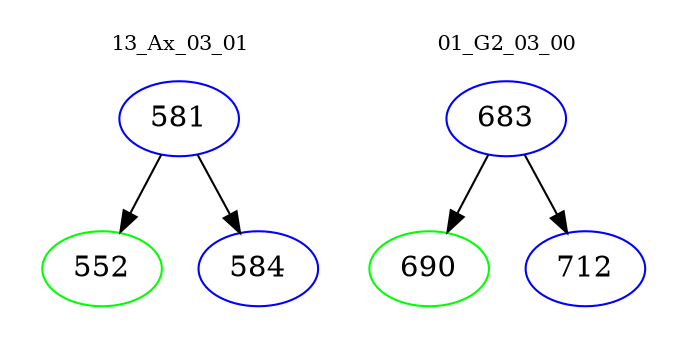 digraph{
subgraph cluster_0 {
color = white
label = "13_Ax_03_01";
fontsize=10;
T0_581 [label="581", color="blue"]
T0_581 -> T0_552 [color="black"]
T0_552 [label="552", color="green"]
T0_581 -> T0_584 [color="black"]
T0_584 [label="584", color="blue"]
}
subgraph cluster_1 {
color = white
label = "01_G2_03_00";
fontsize=10;
T1_683 [label="683", color="blue"]
T1_683 -> T1_690 [color="black"]
T1_690 [label="690", color="green"]
T1_683 -> T1_712 [color="black"]
T1_712 [label="712", color="blue"]
}
}
